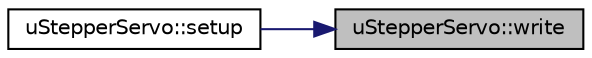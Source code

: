 digraph "uStepperServo::write"
{
 // LATEX_PDF_SIZE
  edge [fontname="Helvetica",fontsize="10",labelfontname="Helvetica",labelfontsize="10"];
  node [fontname="Helvetica",fontsize="10",shape=record];
  rankdir="RL";
  Node1 [label="uStepperServo::write",height=0.2,width=0.4,color="black", fillcolor="grey75", style="filled", fontcolor="black",tooltip="Specify angle of servo motor."];
  Node1 -> Node2 [dir="back",color="midnightblue",fontsize="10",style="solid",fontname="Helvetica"];
  Node2 [label="uStepperServo::setup",height=0.2,width=0.4,color="black", fillcolor="white", style="filled",URL="$classuStepperServo.html#ad50c44335cb879d8756f21452ba6b68d",tooltip=" "];
}
